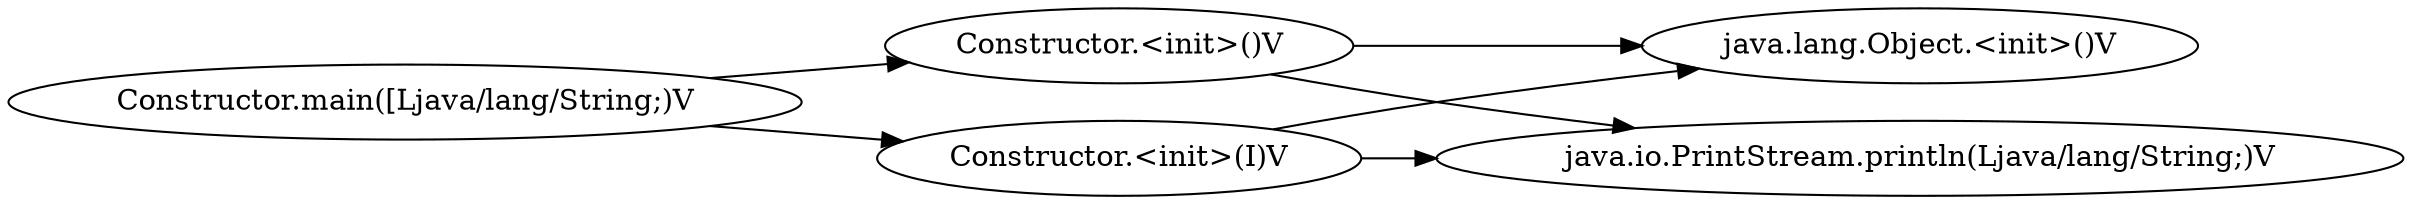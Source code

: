 digraph graphname {
rankdir="LR";
121 [label="Constructor.main([Ljava/lang/String;)V"]
133 [label="Constructor.<init>()V"]
135 [label="Constructor.<init>(I)V"]
137 [label="java.lang.Object.<init>()V"]
139 [label="java.io.PrintStream.println(Ljava/lang/String;)V"]
121 -> 133
121 -> 135
133 -> 137
133 -> 139
135 -> 137
135 -> 139
}

